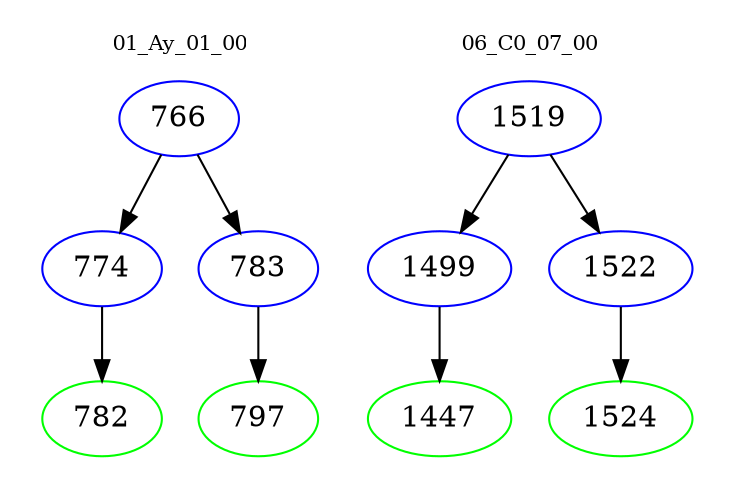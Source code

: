 digraph{
subgraph cluster_0 {
color = white
label = "01_Ay_01_00";
fontsize=10;
T0_766 [label="766", color="blue"]
T0_766 -> T0_774 [color="black"]
T0_774 [label="774", color="blue"]
T0_774 -> T0_782 [color="black"]
T0_782 [label="782", color="green"]
T0_766 -> T0_783 [color="black"]
T0_783 [label="783", color="blue"]
T0_783 -> T0_797 [color="black"]
T0_797 [label="797", color="green"]
}
subgraph cluster_1 {
color = white
label = "06_C0_07_00";
fontsize=10;
T1_1519 [label="1519", color="blue"]
T1_1519 -> T1_1499 [color="black"]
T1_1499 [label="1499", color="blue"]
T1_1499 -> T1_1447 [color="black"]
T1_1447 [label="1447", color="green"]
T1_1519 -> T1_1522 [color="black"]
T1_1522 [label="1522", color="blue"]
T1_1522 -> T1_1524 [color="black"]
T1_1524 [label="1524", color="green"]
}
}
